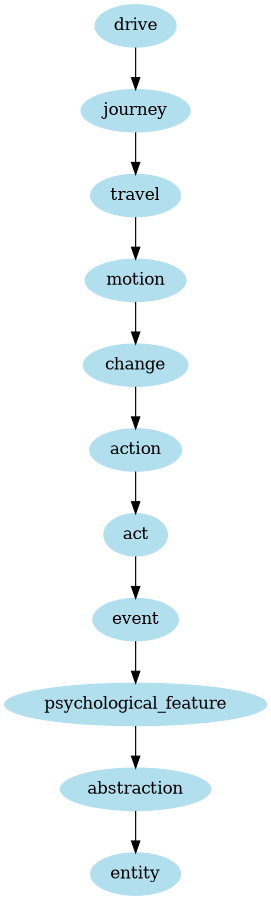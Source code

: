 digraph unix {
	node [color=lightblue2 style=filled]
	size="6,6"
	drive -> journey
	journey -> travel
	travel -> motion
	motion -> change
	change -> action
	action -> act
	act -> event
	event -> psychological_feature
	psychological_feature -> abstraction
	abstraction -> entity
}
